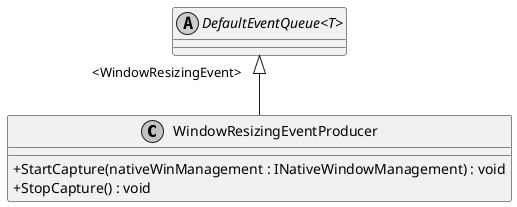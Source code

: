 @startuml
skinparam monochrome true
skinparam ClassAttributeIconSize 0
!startsub default
class WindowResizingEventProducer {
    + StartCapture(nativeWinManagement : INativeWindowManagement) : void
    + StopCapture() : void
}
abstract class "DefaultEventQueue<T>" {
}
!endsub
"DefaultEventQueue<T>" "     <WindowResizingEvent>" <|-- WindowResizingEventProducer
@enduml
